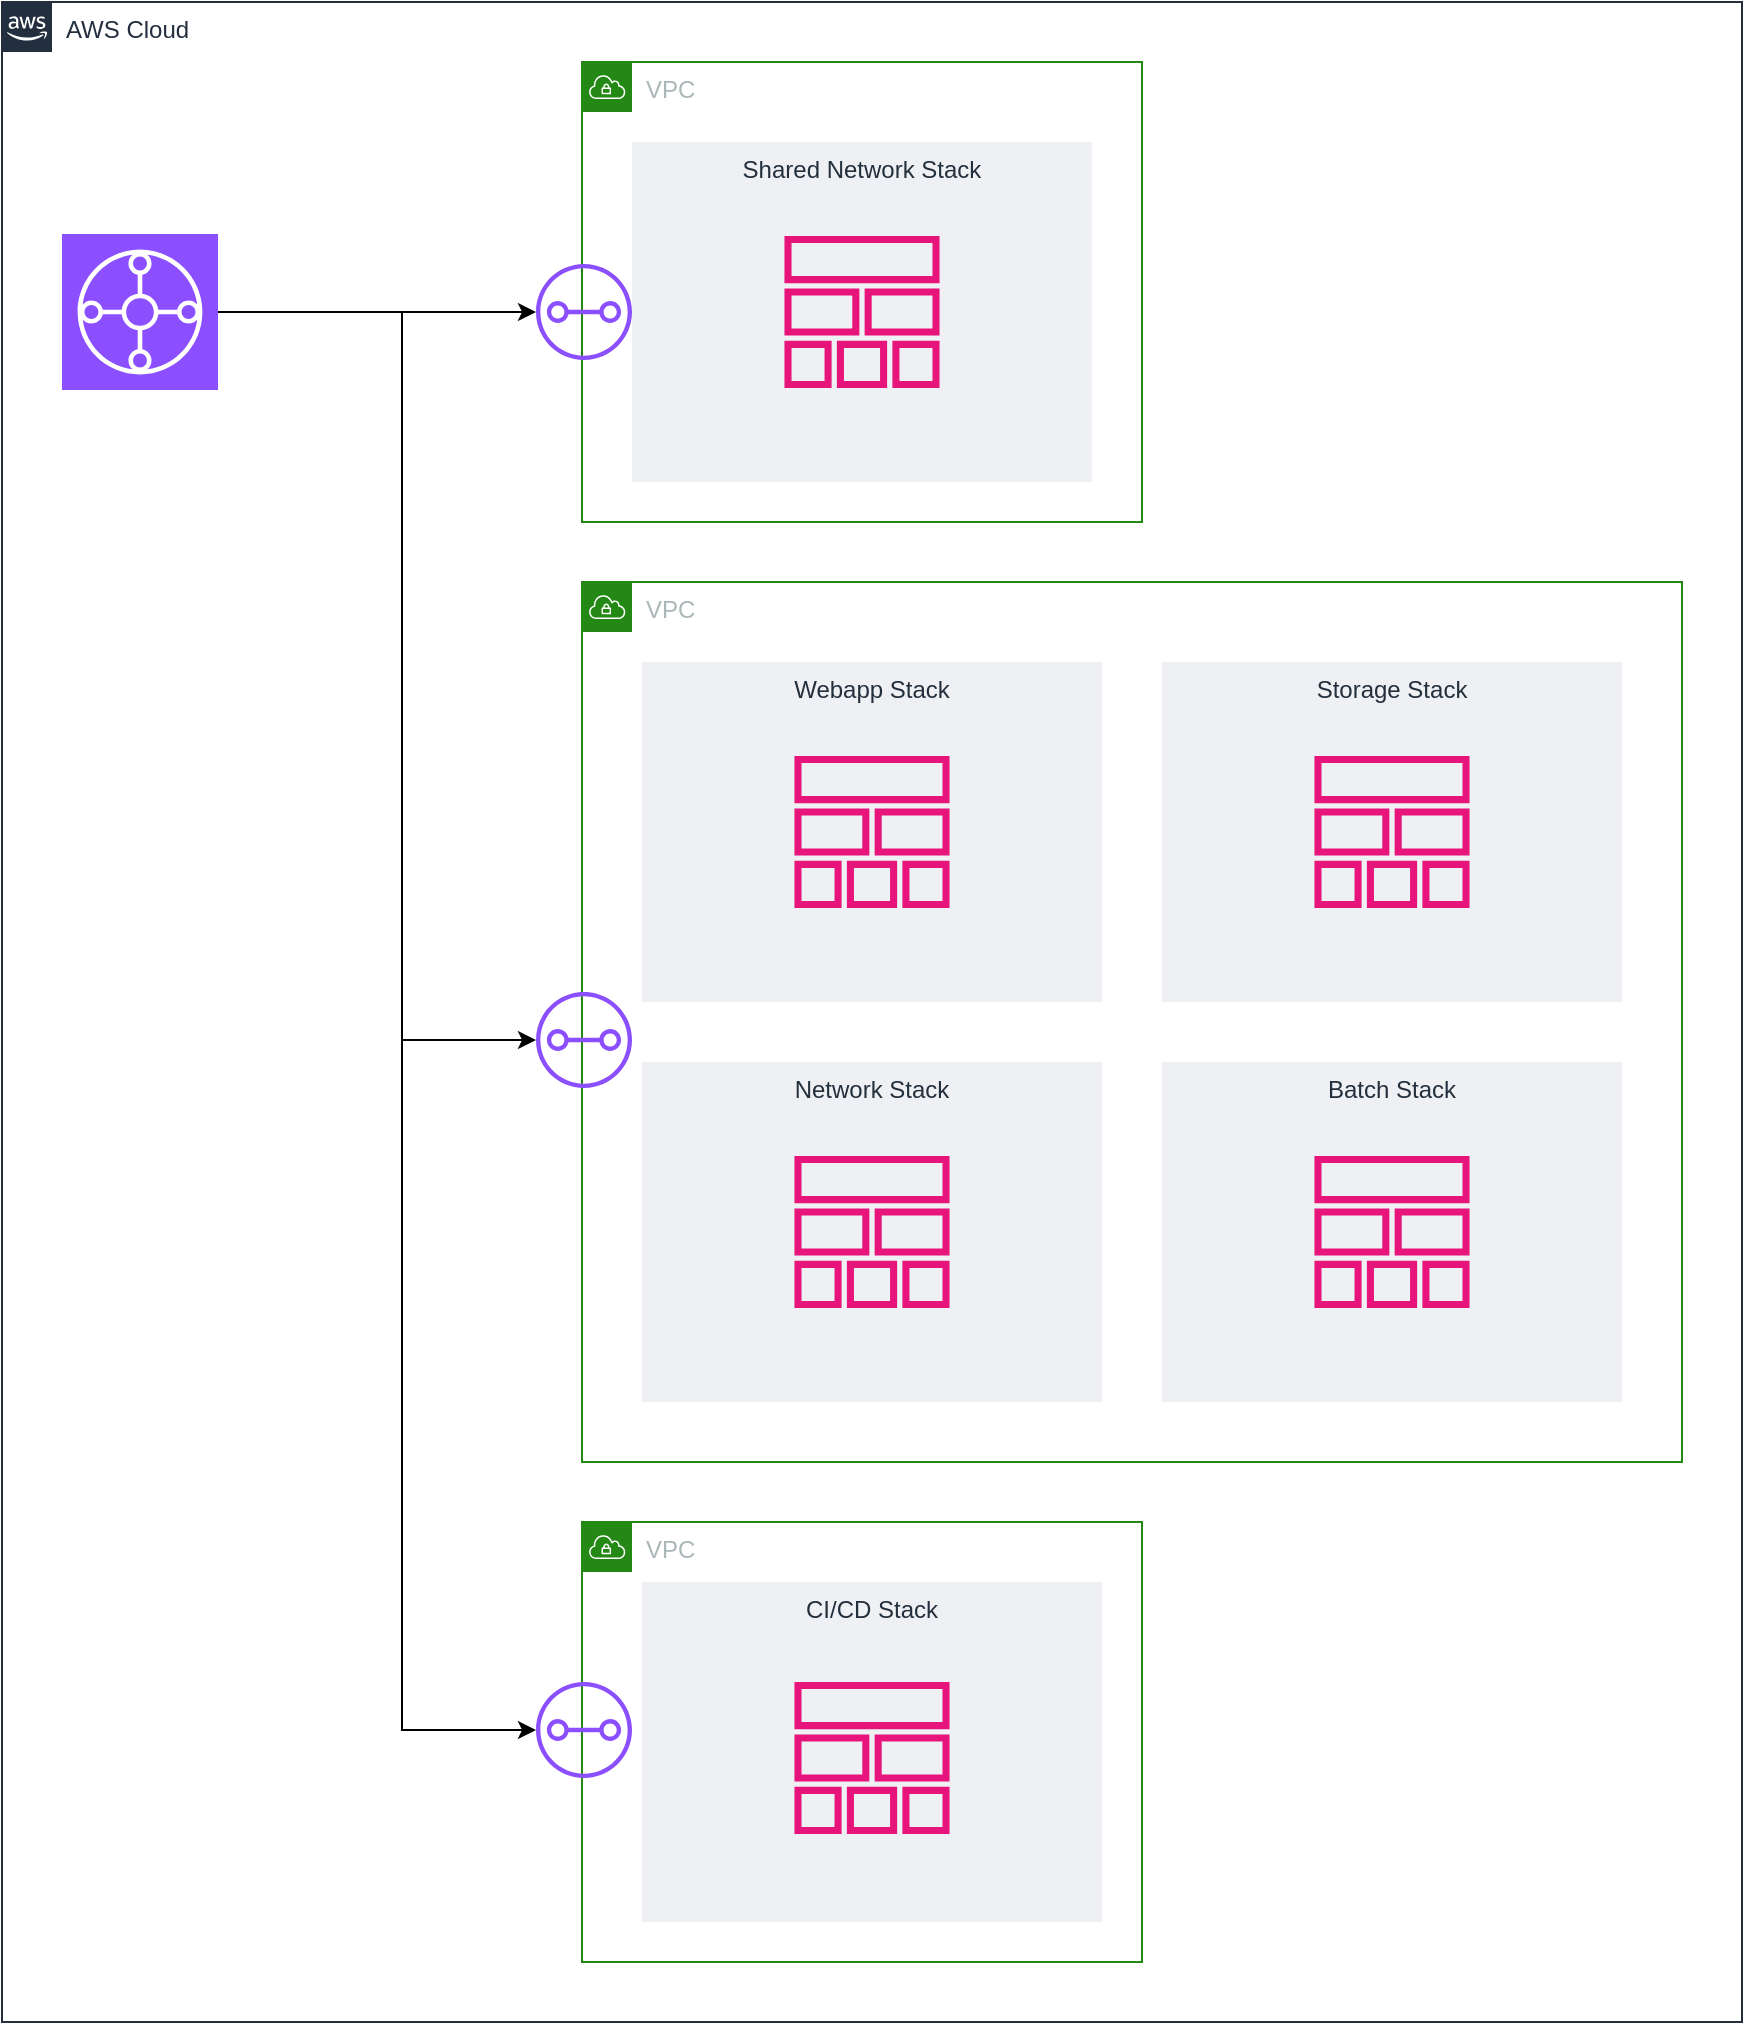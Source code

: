 <mxfile scale="1" border="0" version="21.7.4" type="device" pages="2">
  <diagram id="OgWmo9k_zObD6l9St7wO" name="stacks">
    <mxGraphModel dx="2206" dy="1171" grid="1" gridSize="10" guides="1" tooltips="1" connect="1" arrows="1" fold="1" page="1" pageScale="1" pageWidth="827" pageHeight="1169" math="0" shadow="0">
      <root>
        <mxCell id="0" />
        <mxCell id="1" parent="0" />
        <mxCell id="j7e-t2jM2b2qdzSvDSfa-3" value="AWS Cloud" style="points=[[0,0],[0.25,0],[0.5,0],[0.75,0],[1,0],[1,0.25],[1,0.5],[1,0.75],[1,1],[0.75,1],[0.5,1],[0.25,1],[0,1],[0,0.75],[0,0.5],[0,0.25]];outlineConnect=0;gradientColor=none;html=1;whiteSpace=wrap;fontSize=12;fontStyle=0;container=1;pointerEvents=0;collapsible=0;recursiveResize=0;shape=mxgraph.aws4.group;grIcon=mxgraph.aws4.group_aws_cloud_alt;strokeColor=#232F3E;fillColor=none;verticalAlign=top;align=left;spacingLeft=30;fontColor=#232F3E;dashed=0;" vertex="1" parent="1">
          <mxGeometry x="40" y="40" width="870" height="1010" as="geometry" />
        </mxCell>
        <mxCell id="j7e-t2jM2b2qdzSvDSfa-4" value="Shared Network Stack" style="fillColor=#EFF0F3;strokeColor=none;dashed=0;verticalAlign=top;fontStyle=0;fontColor=#232F3D;whiteSpace=wrap;html=1;" vertex="1" parent="j7e-t2jM2b2qdzSvDSfa-3">
          <mxGeometry x="315" y="70" width="230" height="170" as="geometry" />
        </mxCell>
        <mxCell id="j7e-t2jM2b2qdzSvDSfa-2" value="" style="sketch=0;outlineConnect=0;fontColor=#232F3E;gradientColor=none;fillColor=#E7157B;strokeColor=none;dashed=0;verticalLabelPosition=bottom;verticalAlign=top;align=center;html=1;fontSize=12;fontStyle=0;aspect=fixed;pointerEvents=1;shape=mxgraph.aws4.stack;" vertex="1" parent="j7e-t2jM2b2qdzSvDSfa-3">
          <mxGeometry x="391" y="117" width="78" height="76" as="geometry" />
        </mxCell>
        <mxCell id="j7e-t2jM2b2qdzSvDSfa-5" value="Webapp Stack" style="fillColor=#EFF0F3;strokeColor=none;dashed=0;verticalAlign=top;fontStyle=0;fontColor=#232F3D;whiteSpace=wrap;html=1;" vertex="1" parent="j7e-t2jM2b2qdzSvDSfa-3">
          <mxGeometry x="320" y="330" width="230" height="170" as="geometry" />
        </mxCell>
        <mxCell id="j7e-t2jM2b2qdzSvDSfa-6" value="" style="sketch=0;outlineConnect=0;fontColor=#232F3E;gradientColor=none;fillColor=#E7157B;strokeColor=none;dashed=0;verticalLabelPosition=bottom;verticalAlign=top;align=center;html=1;fontSize=12;fontStyle=0;aspect=fixed;pointerEvents=1;shape=mxgraph.aws4.stack;" vertex="1" parent="j7e-t2jM2b2qdzSvDSfa-3">
          <mxGeometry x="396" y="377" width="78" height="76" as="geometry" />
        </mxCell>
        <mxCell id="j7e-t2jM2b2qdzSvDSfa-9" value="CI/CD Stack" style="fillColor=#EFF0F3;strokeColor=none;dashed=0;verticalAlign=top;fontStyle=0;fontColor=#232F3D;whiteSpace=wrap;html=1;" vertex="1" parent="j7e-t2jM2b2qdzSvDSfa-3">
          <mxGeometry x="320" y="790" width="230" height="170" as="geometry" />
        </mxCell>
        <mxCell id="j7e-t2jM2b2qdzSvDSfa-10" value="" style="sketch=0;outlineConnect=0;fontColor=#232F3E;gradientColor=none;fillColor=#E7157B;strokeColor=none;dashed=0;verticalLabelPosition=bottom;verticalAlign=top;align=center;html=1;fontSize=12;fontStyle=0;aspect=fixed;pointerEvents=1;shape=mxgraph.aws4.stack;" vertex="1" parent="j7e-t2jM2b2qdzSvDSfa-3">
          <mxGeometry x="396" y="840" width="78" height="76" as="geometry" />
        </mxCell>
        <mxCell id="j7e-t2jM2b2qdzSvDSfa-13" value="VPC" style="points=[[0,0],[0.25,0],[0.5,0],[0.75,0],[1,0],[1,0.25],[1,0.5],[1,0.75],[1,1],[0.75,1],[0.5,1],[0.25,1],[0,1],[0,0.75],[0,0.5],[0,0.25]];outlineConnect=0;gradientColor=none;html=1;whiteSpace=wrap;fontSize=12;fontStyle=0;container=1;pointerEvents=0;collapsible=0;recursiveResize=0;shape=mxgraph.aws4.group;grIcon=mxgraph.aws4.group_vpc;strokeColor=#248814;fillColor=none;verticalAlign=top;align=left;spacingLeft=30;fontColor=#AAB7B8;dashed=0;" vertex="1" parent="j7e-t2jM2b2qdzSvDSfa-3">
          <mxGeometry x="290" y="290" width="550" height="440" as="geometry" />
        </mxCell>
        <mxCell id="j7e-t2jM2b2qdzSvDSfa-29" value="Network Stack" style="fillColor=#EFF0F3;strokeColor=none;dashed=0;verticalAlign=top;fontStyle=0;fontColor=#232F3D;whiteSpace=wrap;html=1;" vertex="1" parent="j7e-t2jM2b2qdzSvDSfa-13">
          <mxGeometry x="30" y="240" width="230" height="170" as="geometry" />
        </mxCell>
        <mxCell id="j7e-t2jM2b2qdzSvDSfa-30" value="" style="sketch=0;outlineConnect=0;fontColor=#232F3E;gradientColor=none;fillColor=#E7157B;strokeColor=none;dashed=0;verticalLabelPosition=bottom;verticalAlign=top;align=center;html=1;fontSize=12;fontStyle=0;aspect=fixed;pointerEvents=1;shape=mxgraph.aws4.stack;" vertex="1" parent="j7e-t2jM2b2qdzSvDSfa-13">
          <mxGeometry x="106" y="287" width="78" height="76" as="geometry" />
        </mxCell>
        <mxCell id="j7e-t2jM2b2qdzSvDSfa-7" value="Storage Stack" style="fillColor=#EFF0F3;strokeColor=none;dashed=0;verticalAlign=top;fontStyle=0;fontColor=#232F3D;whiteSpace=wrap;html=1;" vertex="1" parent="j7e-t2jM2b2qdzSvDSfa-13">
          <mxGeometry x="290" y="40" width="230" height="170" as="geometry" />
        </mxCell>
        <mxCell id="j7e-t2jM2b2qdzSvDSfa-8" value="" style="sketch=0;outlineConnect=0;fontColor=#232F3E;gradientColor=none;fillColor=#E7157B;strokeColor=none;dashed=0;verticalLabelPosition=bottom;verticalAlign=top;align=center;html=1;fontSize=12;fontStyle=0;aspect=fixed;pointerEvents=1;shape=mxgraph.aws4.stack;" vertex="1" parent="j7e-t2jM2b2qdzSvDSfa-13">
          <mxGeometry x="366" y="87" width="78" height="76" as="geometry" />
        </mxCell>
        <mxCell id="j7e-t2jM2b2qdzSvDSfa-12" value="Batch Stack" style="fillColor=#EFF0F3;strokeColor=none;dashed=0;verticalAlign=top;fontStyle=0;fontColor=#232F3D;whiteSpace=wrap;html=1;" vertex="1" parent="j7e-t2jM2b2qdzSvDSfa-13">
          <mxGeometry x="290" y="240" width="230" height="170" as="geometry" />
        </mxCell>
        <mxCell id="j7e-t2jM2b2qdzSvDSfa-11" value="" style="sketch=0;outlineConnect=0;fontColor=#232F3E;gradientColor=none;fillColor=#E7157B;strokeColor=none;dashed=0;verticalLabelPosition=bottom;verticalAlign=top;align=center;html=1;fontSize=12;fontStyle=0;aspect=fixed;pointerEvents=1;shape=mxgraph.aws4.stack;" vertex="1" parent="j7e-t2jM2b2qdzSvDSfa-13">
          <mxGeometry x="366" y="287" width="78" height="76" as="geometry" />
        </mxCell>
        <mxCell id="j7e-t2jM2b2qdzSvDSfa-14" value="VPC" style="points=[[0,0],[0.25,0],[0.5,0],[0.75,0],[1,0],[1,0.25],[1,0.5],[1,0.75],[1,1],[0.75,1],[0.5,1],[0.25,1],[0,1],[0,0.75],[0,0.5],[0,0.25]];outlineConnect=0;gradientColor=none;html=1;whiteSpace=wrap;fontSize=12;fontStyle=0;container=1;pointerEvents=0;collapsible=0;recursiveResize=0;shape=mxgraph.aws4.group;grIcon=mxgraph.aws4.group_vpc;strokeColor=#248814;fillColor=none;verticalAlign=top;align=left;spacingLeft=30;fontColor=#AAB7B8;dashed=0;" vertex="1" parent="j7e-t2jM2b2qdzSvDSfa-3">
          <mxGeometry x="290" y="760" width="280" height="220" as="geometry" />
        </mxCell>
        <mxCell id="j7e-t2jM2b2qdzSvDSfa-16" value="VPC" style="points=[[0,0],[0.25,0],[0.5,0],[0.75,0],[1,0],[1,0.25],[1,0.5],[1,0.75],[1,1],[0.75,1],[0.5,1],[0.25,1],[0,1],[0,0.75],[0,0.5],[0,0.25]];outlineConnect=0;gradientColor=none;html=1;whiteSpace=wrap;fontSize=12;fontStyle=0;container=1;pointerEvents=0;collapsible=0;recursiveResize=0;shape=mxgraph.aws4.group;grIcon=mxgraph.aws4.group_vpc;strokeColor=#248814;fillColor=none;verticalAlign=top;align=left;spacingLeft=30;fontColor=#AAB7B8;dashed=0;" vertex="1" parent="j7e-t2jM2b2qdzSvDSfa-3">
          <mxGeometry x="290" y="30" width="280" height="230" as="geometry" />
        </mxCell>
        <mxCell id="j7e-t2jM2b2qdzSvDSfa-24" style="edgeStyle=orthogonalEdgeStyle;rounded=0;orthogonalLoop=1;jettySize=auto;html=1;" edge="1" parent="j7e-t2jM2b2qdzSvDSfa-3" source="j7e-t2jM2b2qdzSvDSfa-19" target="j7e-t2jM2b2qdzSvDSfa-20">
          <mxGeometry relative="1" as="geometry" />
        </mxCell>
        <mxCell id="j7e-t2jM2b2qdzSvDSfa-25" style="edgeStyle=orthogonalEdgeStyle;rounded=0;orthogonalLoop=1;jettySize=auto;html=1;exitX=1;exitY=0.5;exitDx=0;exitDy=0;exitPerimeter=0;" edge="1" parent="j7e-t2jM2b2qdzSvDSfa-3" source="j7e-t2jM2b2qdzSvDSfa-19" target="j7e-t2jM2b2qdzSvDSfa-21">
          <mxGeometry relative="1" as="geometry">
            <mxPoint x="108" y="260" as="sourcePoint" />
            <Array as="points">
              <mxPoint x="200" y="155" />
              <mxPoint x="200" y="519" />
            </Array>
          </mxGeometry>
        </mxCell>
        <mxCell id="j7e-t2jM2b2qdzSvDSfa-28" style="edgeStyle=orthogonalEdgeStyle;rounded=0;orthogonalLoop=1;jettySize=auto;html=1;" edge="1" parent="j7e-t2jM2b2qdzSvDSfa-3" source="j7e-t2jM2b2qdzSvDSfa-19" target="j7e-t2jM2b2qdzSvDSfa-23">
          <mxGeometry relative="1" as="geometry">
            <Array as="points">
              <mxPoint x="200" y="155" />
              <mxPoint x="200" y="864" />
            </Array>
          </mxGeometry>
        </mxCell>
        <mxCell id="j7e-t2jM2b2qdzSvDSfa-19" value="" style="sketch=0;points=[[0,0,0],[0.25,0,0],[0.5,0,0],[0.75,0,0],[1,0,0],[0,1,0],[0.25,1,0],[0.5,1,0],[0.75,1,0],[1,1,0],[0,0.25,0],[0,0.5,0],[0,0.75,0],[1,0.25,0],[1,0.5,0],[1,0.75,0]];outlineConnect=0;fontColor=#232F3E;fillColor=#8C4FFF;strokeColor=#ffffff;dashed=0;verticalLabelPosition=bottom;verticalAlign=top;align=center;html=1;fontSize=12;fontStyle=0;aspect=fixed;shape=mxgraph.aws4.resourceIcon;resIcon=mxgraph.aws4.transit_gateway;" vertex="1" parent="j7e-t2jM2b2qdzSvDSfa-3">
          <mxGeometry x="30" y="116" width="78" height="78" as="geometry" />
        </mxCell>
        <mxCell id="j7e-t2jM2b2qdzSvDSfa-20" value="" style="sketch=0;outlineConnect=0;fontColor=#232F3E;gradientColor=none;fillColor=#8C4FFF;strokeColor=none;dashed=0;verticalLabelPosition=bottom;verticalAlign=top;align=center;html=1;fontSize=12;fontStyle=0;aspect=fixed;pointerEvents=1;shape=mxgraph.aws4.transit_gateway_attachment;" vertex="1" parent="j7e-t2jM2b2qdzSvDSfa-3">
          <mxGeometry x="267" y="131" width="48" height="48" as="geometry" />
        </mxCell>
        <mxCell id="j7e-t2jM2b2qdzSvDSfa-21" value="" style="sketch=0;outlineConnect=0;fontColor=#232F3E;gradientColor=none;fillColor=#8C4FFF;strokeColor=none;dashed=0;verticalLabelPosition=bottom;verticalAlign=top;align=center;html=1;fontSize=12;fontStyle=0;aspect=fixed;pointerEvents=1;shape=mxgraph.aws4.transit_gateway_attachment;" vertex="1" parent="j7e-t2jM2b2qdzSvDSfa-3">
          <mxGeometry x="267" y="495" width="48" height="48" as="geometry" />
        </mxCell>
        <mxCell id="j7e-t2jM2b2qdzSvDSfa-23" value="" style="sketch=0;outlineConnect=0;fontColor=#232F3E;gradientColor=none;fillColor=#8C4FFF;strokeColor=none;dashed=0;verticalLabelPosition=bottom;verticalAlign=top;align=center;html=1;fontSize=12;fontStyle=0;aspect=fixed;pointerEvents=1;shape=mxgraph.aws4.transit_gateway_attachment;" vertex="1" parent="j7e-t2jM2b2qdzSvDSfa-3">
          <mxGeometry x="267" y="840" width="48" height="48" as="geometry" />
        </mxCell>
      </root>
    </mxGraphModel>
  </diagram>
  <diagram name="Page-1" id="xfCFg2q3PXjRgIIT1SDN">
    <mxGraphModel dx="4568" dy="2622" grid="1" gridSize="10" guides="1" tooltips="1" connect="1" arrows="1" fold="1" page="1" pageScale="1" pageWidth="850" pageHeight="1100" math="0" shadow="0">
      <root>
        <mxCell id="0" />
        <mxCell id="1" parent="0" />
        <mxCell id="eevtwR0so6-mNdFsetsh-90" value="" style="rounded=0;whiteSpace=wrap;html=1;strokeColor=none;" parent="1" vertex="1">
          <mxGeometry x="-436" y="358" width="190" height="72" as="geometry" />
        </mxCell>
        <mxCell id="eevtwR0so6-mNdFsetsh-14" value="Availability zone A" style="sketch=0;outlineConnect=0;gradientColor=none;html=1;whiteSpace=wrap;fontSize=12;fontStyle=0;shape=mxgraph.aws4.group;grIcon=mxgraph.aws4.group_availability_zone;strokeColor=#545B64;fillColor=none;verticalAlign=top;align=left;spacingLeft=30;fontColor=#545B64;dashed=1;" parent="1" vertex="1">
          <mxGeometry x="-120" y="290" width="630" height="245" as="geometry" />
        </mxCell>
        <mxCell id="eevtwR0so6-mNdFsetsh-15" value="Availability zone B" style="sketch=0;outlineConnect=0;gradientColor=none;html=1;whiteSpace=wrap;fontSize=12;fontStyle=0;shape=mxgraph.aws4.group;grIcon=mxgraph.aws4.group_availability_zone;strokeColor=#545B64;fillColor=none;verticalAlign=bottom;align=left;spacingLeft=30;fontColor=#545B64;dashed=1;" parent="1" vertex="1">
          <mxGeometry x="-120" y="540" width="630" height="265" as="geometry" />
        </mxCell>
        <mxCell id="eevtwR0so6-mNdFsetsh-12" value="Private subnet" style="points=[[0,0],[0.25,0],[0.5,0],[0.75,0],[1,0],[1,0.25],[1,0.5],[1,0.75],[1,1],[0.75,1],[0.5,1],[0.25,1],[0,1],[0,0.75],[0,0.5],[0,0.25]];outlineConnect=0;gradientColor=none;html=1;whiteSpace=wrap;fontSize=12;fontStyle=0;container=1;pointerEvents=0;collapsible=0;recursiveResize=0;shape=mxgraph.aws4.group;grIcon=mxgraph.aws4.group_security_group;grStroke=0;strokeColor=#147EBA;fillColor=#E6F2F8;verticalAlign=top;align=left;spacingLeft=30;fontColor=#147EBA;dashed=0;" parent="1" vertex="1">
          <mxGeometry x="-100" y="315" width="600" height="465" as="geometry" />
        </mxCell>
        <mxCell id="eevtwR0so6-mNdFsetsh-13" value="AWS Lambda" style="sketch=0;points=[[0,0,0],[0.25,0,0],[0.5,0,0],[0.75,0,0],[1,0,0],[0,1,0],[0.25,1,0],[0.5,1,0],[0.75,1,0],[1,1,0],[0,0.25,0],[0,0.5,0],[0,0.75,0],[1,0.25,0],[1,0.5,0],[1,0.75,0]];outlineConnect=0;fontColor=#232F3E;gradientColor=#F78E04;gradientDirection=north;fillColor=#D05C17;strokeColor=#ffffff;dashed=0;verticalLabelPosition=bottom;verticalAlign=top;align=center;html=1;fontSize=12;fontStyle=0;aspect=fixed;shape=mxgraph.aws4.resourceIcon;resIcon=mxgraph.aws4.lambda;" parent="eevtwR0so6-mNdFsetsh-12" vertex="1">
          <mxGeometry x="292" y="185" width="78" height="78" as="geometry" />
        </mxCell>
        <mxCell id="eevtwR0so6-mNdFsetsh-16" value="&lt;div&gt;Primary&lt;/div&gt;&lt;div&gt;Amazon Aurora&lt;/div&gt;&lt;div&gt;(PostgreSQL)&lt;br&gt;&lt;/div&gt;" style="sketch=0;points=[[0,0,0],[0.25,0,0],[0.5,0,0],[0.75,0,0],[1,0,0],[0,1,0],[0.25,1,0],[0.5,1,0],[0.75,1,0],[1,1,0],[0,0.25,0],[0,0.5,0],[0,0.75,0],[1,0.25,0],[1,0.5,0],[1,0.75,0]];outlineConnect=0;fontColor=#232F3E;gradientColor=#4D72F3;gradientDirection=north;fillColor=#3334B9;strokeColor=#ffffff;dashed=0;verticalLabelPosition=bottom;verticalAlign=top;align=center;html=1;fontSize=12;fontStyle=0;aspect=fixed;shape=mxgraph.aws4.resourceIcon;resIcon=mxgraph.aws4.aurora;" parent="1" vertex="1">
          <mxGeometry x="410" y="390" width="78" height="78" as="geometry" />
        </mxCell>
        <mxCell id="eevtwR0so6-mNdFsetsh-17" value="&lt;div&gt;Read replica&lt;br&gt;&lt;/div&gt;&lt;div&gt;Amazon Aurora&lt;/div&gt;&lt;div&gt;(PostgreSQL)&lt;br&gt;&lt;/div&gt;" style="sketch=0;points=[[0,0,0],[0.25,0,0],[0.5,0,0],[0.75,0,0],[1,0,0],[0,1,0],[0.25,1,0],[0.5,1,0],[0.75,1,0],[1,1,0],[0,0.25,0],[0,0.5,0],[0,0.75,0],[1,0.25,0],[1,0.5,0],[1,0.75,0]];outlineConnect=0;fontColor=#232F3E;gradientColor=#4D72F3;gradientDirection=north;fillColor=#3334B9;strokeColor=#ffffff;dashed=0;verticalLabelPosition=bottom;verticalAlign=top;align=center;html=1;fontSize=12;fontStyle=0;aspect=fixed;shape=mxgraph.aws4.resourceIcon;resIcon=mxgraph.aws4.aurora;" parent="1" vertex="1">
          <mxGeometry x="410" y="610" width="78" height="78" as="geometry" />
        </mxCell>
        <mxCell id="eevtwR0so6-mNdFsetsh-63" style="edgeStyle=orthogonalEdgeStyle;rounded=0;orthogonalLoop=1;jettySize=auto;html=1;entryX=0;entryY=0.5;entryDx=0;entryDy=0;entryPerimeter=0;" parent="1" source="eevtwR0so6-mNdFsetsh-18" target="eevtwR0so6-mNdFsetsh-16" edge="1">
          <mxGeometry relative="1" as="geometry">
            <Array as="points">
              <mxPoint x="340" y="429" />
            </Array>
          </mxGeometry>
        </mxCell>
        <mxCell id="eevtwR0so6-mNdFsetsh-64" style="edgeStyle=orthogonalEdgeStyle;rounded=0;orthogonalLoop=1;jettySize=auto;html=1;entryX=0;entryY=0.5;entryDx=0;entryDy=0;entryPerimeter=0;" parent="1" target="eevtwR0so6-mNdFsetsh-17" edge="1">
          <mxGeometry relative="1" as="geometry">
            <mxPoint x="340" y="600" as="sourcePoint" />
            <Array as="points">
              <mxPoint x="340" y="649" />
            </Array>
          </mxGeometry>
        </mxCell>
        <mxCell id="eevtwR0so6-mNdFsetsh-18" value="RDS Proxy" style="sketch=0;outlineConnect=0;fontColor=#232F3E;gradientColor=none;fillColor=#2E27AD;strokeColor=none;dashed=0;verticalLabelPosition=bottom;verticalAlign=top;align=center;html=1;fontSize=12;fontStyle=0;aspect=fixed;pointerEvents=1;shape=mxgraph.aws4.rds_proxy;" parent="1" vertex="1">
          <mxGeometry x="300" y="500" width="78" height="78" as="geometry" />
        </mxCell>
        <mxCell id="eevtwR0so6-mNdFsetsh-60" style="edgeStyle=orthogonalEdgeStyle;rounded=0;orthogonalLoop=1;jettySize=auto;html=1;" parent="1" source="eevtwR0so6-mNdFsetsh-20" target="eevtwR0so6-mNdFsetsh-19" edge="1">
          <mxGeometry relative="1" as="geometry" />
        </mxCell>
        <mxCell id="eevtwR0so6-mNdFsetsh-20" value="&lt;div&gt;Application&lt;/div&gt;&lt;div&gt;Load Balancer&lt;/div&gt;" style="sketch=0;outlineConnect=0;fontColor=#232F3E;gradientColor=none;fillColor=#4D27AA;strokeColor=none;dashed=0;verticalLabelPosition=bottom;verticalAlign=top;align=center;html=1;fontSize=12;fontStyle=0;aspect=fixed;pointerEvents=1;shape=mxgraph.aws4.application_load_balancer;" parent="1" vertex="1">
          <mxGeometry x="-78" y="500" width="78" height="78" as="geometry" />
        </mxCell>
        <mxCell id="eevtwR0so6-mNdFsetsh-26" value="" style="rounded=0;whiteSpace=wrap;html=1;strokeColor=#FFB570;dashed=1;fillColor=none;" parent="1" vertex="1">
          <mxGeometry x="130" y="620" width="190" height="135" as="geometry" />
        </mxCell>
        <mxCell id="eevtwR0so6-mNdFsetsh-22" value="&lt;div&gt;Batch Containers&lt;/div&gt;" style="sketch=0;outlineConnect=0;fontColor=#232F3E;gradientColor=none;fillColor=#D45B07;strokeColor=none;dashed=0;verticalLabelPosition=bottom;verticalAlign=top;align=center;html=1;fontSize=12;fontStyle=0;aspect=fixed;pointerEvents=1;shape=mxgraph.aws4.container_1;" parent="1" vertex="1">
          <mxGeometry x="226" y="653" width="48" height="31" as="geometry" />
        </mxCell>
        <mxCell id="eevtwR0so6-mNdFsetsh-23" value="&lt;div&gt;AWS Fargate&lt;br&gt;&lt;/div&gt;" style="sketch=0;points=[[0,0,0],[0.25,0,0],[0.5,0,0],[0.75,0,0],[1,0,0],[0,1,0],[0.25,1,0],[0.5,1,0],[0.75,1,0],[1,1,0],[0,0.25,0],[0,0.5,0],[0,0.75,0],[1,0.25,0],[1,0.5,0],[1,0.75,0]];outlineConnect=0;fontColor=#232F3E;gradientColor=#F78E04;gradientDirection=north;fillColor=#D05C17;strokeColor=#ffffff;dashed=0;verticalLabelPosition=bottom;verticalAlign=top;align=center;html=1;fontSize=12;fontStyle=0;aspect=fixed;shape=mxgraph.aws4.resourceIcon;resIcon=mxgraph.aws4.fargate;" parent="1" vertex="1">
          <mxGeometry x="140" y="680" width="48" height="48" as="geometry" />
        </mxCell>
        <mxCell id="eevtwR0so6-mNdFsetsh-21" value="VPC Endpoint" style="sketch=0;outlineConnect=0;fontColor=#232F3E;gradientColor=none;fillColor=#4D27AA;strokeColor=none;dashed=0;verticalLabelPosition=bottom;verticalAlign=top;align=center;html=1;fontSize=12;fontStyle=0;aspect=fixed;pointerEvents=1;shape=mxgraph.aws4.endpoints;" parent="1" vertex="1">
          <mxGeometry x="20" y="1080" width="60" height="60" as="geometry" />
        </mxCell>
        <mxCell id="eevtwR0so6-mNdFsetsh-87" style="edgeStyle=orthogonalEdgeStyle;rounded=0;orthogonalLoop=1;jettySize=auto;html=1;" parent="1" source="eevtwR0so6-mNdFsetsh-38" target="jnUGs7JZ7DDKbkI--buy-14" edge="1">
          <mxGeometry relative="1" as="geometry">
            <Array as="points">
              <mxPoint x="-780" y="-60" />
              <mxPoint x="-780" y="-60" />
            </Array>
          </mxGeometry>
        </mxCell>
        <mxCell id="eevtwR0so6-mNdFsetsh-88" value="&lt;div&gt;Access via Direct Connect or VPN*&lt;br&gt;&lt;/div&gt;" style="edgeLabel;html=1;align=center;verticalAlign=middle;resizable=0;points=[];labelBackgroundColor=#FFFFFF;" parent="eevtwR0so6-mNdFsetsh-87" vertex="1" connectable="0">
          <mxGeometry x="-0.445" y="-1" relative="1" as="geometry">
            <mxPoint x="45" y="-2" as="offset" />
          </mxGeometry>
        </mxCell>
        <mxCell id="eevtwR0so6-mNdFsetsh-38" value="&lt;div&gt;Client&lt;/div&gt;&lt;div&gt;(Users)&lt;br&gt;&lt;/div&gt;" style="sketch=0;outlineConnect=0;fontColor=#232F3E;gradientColor=none;fillColor=#232F3D;strokeColor=none;dashed=0;verticalLabelPosition=bottom;verticalAlign=top;align=center;html=1;fontSize=12;fontStyle=0;aspect=fixed;pointerEvents=1;shape=mxgraph.aws4.client;" parent="1" vertex="1">
          <mxGeometry x="-960" y="-90" width="78" height="76" as="geometry" />
        </mxCell>
        <mxCell id="eevtwR0so6-mNdFsetsh-85" style="edgeStyle=orthogonalEdgeStyle;rounded=0;orthogonalLoop=1;jettySize=auto;html=1;entryX=0;entryY=0.5;entryDx=0;entryDy=0;entryPerimeter=0;" parent="1" source="eevtwR0so6-mNdFsetsh-40" target="eevtwR0so6-mNdFsetsh-56" edge="1">
          <mxGeometry relative="1" as="geometry" />
        </mxCell>
        <mxCell id="eevtwR0so6-mNdFsetsh-86" value="Push sorce&amp;nbsp; code" style="edgeLabel;html=1;align=center;verticalAlign=middle;resizable=0;points=[];" parent="eevtwR0so6-mNdFsetsh-85" vertex="1" connectable="0">
          <mxGeometry x="-0.163" relative="1" as="geometry">
            <mxPoint x="62" y="-10" as="offset" />
          </mxGeometry>
        </mxCell>
        <mxCell id="eevtwR0so6-mNdFsetsh-40" value="&lt;div&gt;Client&lt;/div&gt;&lt;div&gt;(Developers)&lt;br&gt;&lt;/div&gt;" style="sketch=0;outlineConnect=0;fontColor=#232F3E;gradientColor=none;fillColor=#232F3D;strokeColor=none;dashed=0;verticalLabelPosition=bottom;verticalAlign=top;align=center;html=1;fontSize=12;fontStyle=0;aspect=fixed;pointerEvents=1;shape=mxgraph.aws4.client;" parent="1" vertex="1">
          <mxGeometry x="-960" y="1401" width="78" height="76" as="geometry" />
        </mxCell>
        <mxCell id="eevtwR0so6-mNdFsetsh-67" style="edgeStyle=orthogonalEdgeStyle;rounded=0;orthogonalLoop=1;jettySize=auto;html=1;" parent="1" source="eevtwR0so6-mNdFsetsh-45" edge="1" target="x-yP1EZSNXh69R6zmH6n-9">
          <mxGeometry relative="1" as="geometry">
            <mxPoint x="225" y="890" as="targetPoint" />
          </mxGeometry>
        </mxCell>
        <mxCell id="eevtwR0so6-mNdFsetsh-45" value="Amazon ECS" style="sketch=0;points=[[0,0,0],[0.25,0,0],[0.5,0,0],[0.75,0,0],[1,0,0],[0,1,0],[0.25,1,0],[0.5,1,0],[0.75,1,0],[1,1,0],[0,0.25,0],[0,0.5,0],[0,0.75,0],[1,0.25,0],[1,0.5,0],[1,0.75,0]];outlineConnect=0;fontColor=#232F3E;gradientColor=#F78E04;gradientDirection=north;fillColor=#D05C17;strokeColor=#ffffff;dashed=0;verticalLabelPosition=bottom;verticalAlign=top;align=center;html=1;fontSize=12;fontStyle=0;aspect=fixed;shape=mxgraph.aws4.resourceIcon;resIcon=mxgraph.aws4.ecs;" parent="1" vertex="1">
          <mxGeometry x="186" y="1240" width="78" height="78" as="geometry" />
        </mxCell>
        <mxCell id="eevtwR0so6-mNdFsetsh-46" value="&lt;div&gt;Amazon S3&lt;/div&gt;&lt;div&gt;(Static Contents)&lt;br&gt;&lt;/div&gt;" style="sketch=0;points=[[0,0,0],[0.25,0,0],[0.5,0,0],[0.75,0,0],[1,0,0],[0,1,0],[0.25,1,0],[0.5,1,0],[0.75,1,0],[1,1,0],[0,0.25,0],[0,0.5,0],[0,0.75,0],[1,0.25,0],[1,0.5,0],[1,0.75,0]];outlineConnect=0;fontColor=#232F3E;gradientColor=#60A337;gradientDirection=north;fillColor=#277116;strokeColor=#ffffff;dashed=0;verticalLabelPosition=bottom;verticalAlign=top;align=center;html=1;fontSize=12;fontStyle=0;aspect=fixed;shape=mxgraph.aws4.resourceIcon;resIcon=mxgraph.aws4.s3;" parent="1" vertex="1">
          <mxGeometry x="11" y="1240" width="78" height="78" as="geometry" />
        </mxCell>
        <mxCell id="eevtwR0so6-mNdFsetsh-69" style="edgeStyle=orthogonalEdgeStyle;rounded=0;orthogonalLoop=1;jettySize=auto;html=1;entryX=1;entryY=0.5;entryDx=0;entryDy=0;entryPerimeter=0;" parent="1" source="eevtwR0so6-mNdFsetsh-47" target="eevtwR0so6-mNdFsetsh-45" edge="1">
          <mxGeometry relative="1" as="geometry" />
        </mxCell>
        <mxCell id="eevtwR0so6-mNdFsetsh-70" value="Run job" style="edgeLabel;html=1;align=center;verticalAlign=middle;resizable=0;points=[];" parent="eevtwR0so6-mNdFsetsh-69" vertex="1" connectable="0">
          <mxGeometry x="0.338" y="-3" relative="1" as="geometry">
            <mxPoint x="21" y="-6" as="offset" />
          </mxGeometry>
        </mxCell>
        <mxCell id="eevtwR0so6-mNdFsetsh-77" style="edgeStyle=orthogonalEdgeStyle;rounded=0;orthogonalLoop=1;jettySize=auto;html=1;entryX=0.5;entryY=0;entryDx=0;entryDy=0;entryPerimeter=0;" parent="1" target="eevtwR0so6-mNdFsetsh-49" edge="1">
          <mxGeometry relative="1" as="geometry">
            <mxPoint x="400" y="1340" as="sourcePoint" />
            <Array as="points">
              <mxPoint x="400" y="1360" />
              <mxPoint x="321" y="1360" />
            </Array>
          </mxGeometry>
        </mxCell>
        <mxCell id="eevtwR0so6-mNdFsetsh-78" style="edgeStyle=orthogonalEdgeStyle;rounded=0;orthogonalLoop=1;jettySize=auto;html=1;entryX=0.5;entryY=0;entryDx=0;entryDy=0;entryPerimeter=0;" parent="1" target="eevtwR0so6-mNdFsetsh-50" edge="1">
          <mxGeometry relative="1" as="geometry">
            <mxPoint x="400" y="1340" as="sourcePoint" />
            <mxPoint x="539" y="1390" as="targetPoint" />
            <Array as="points">
              <mxPoint x="400" y="1360" />
              <mxPoint x="480" y="1360" />
            </Array>
          </mxGeometry>
        </mxCell>
        <mxCell id="eevtwR0so6-mNdFsetsh-47" value="Step Functions" style="sketch=0;points=[[0,0,0],[0.25,0,0],[0.5,0,0],[0.75,0,0],[1,0,0],[0,1,0],[0.25,1,0],[0.5,1,0],[0.75,1,0],[1,1,0],[0,0.25,0],[0,0.5,0],[0,0.75,0],[1,0.25,0],[1,0.5,0],[1,0.75,0]];outlineConnect=0;fontColor=#232F3E;gradientColor=#FF4F8B;gradientDirection=north;fillColor=#BC1356;strokeColor=#ffffff;dashed=0;verticalLabelPosition=bottom;verticalAlign=top;align=center;html=1;fontSize=12;fontStyle=0;aspect=fixed;shape=mxgraph.aws4.resourceIcon;resIcon=mxgraph.aws4.step_functions;" parent="1" vertex="1">
          <mxGeometry x="360" y="1240" width="78" height="78" as="geometry" />
        </mxCell>
        <mxCell id="eevtwR0so6-mNdFsetsh-71" style="edgeStyle=orthogonalEdgeStyle;rounded=0;orthogonalLoop=1;jettySize=auto;html=1;entryX=1;entryY=0.5;entryDx=0;entryDy=0;entryPerimeter=0;" parent="1" source="eevtwR0so6-mNdFsetsh-48" target="eevtwR0so6-mNdFsetsh-47" edge="1">
          <mxGeometry relative="1" as="geometry" />
        </mxCell>
        <mxCell id="eevtwR0so6-mNdFsetsh-72" value="Run on schedule" style="edgeLabel;html=1;align=center;verticalAlign=middle;resizable=0;points=[];" parent="eevtwR0so6-mNdFsetsh-71" vertex="1" connectable="0">
          <mxGeometry x="-0.056" y="3" relative="1" as="geometry">
            <mxPoint x="1" y="-12" as="offset" />
          </mxGeometry>
        </mxCell>
        <mxCell id="eevtwR0so6-mNdFsetsh-48" value="Event Bridge" style="sketch=0;points=[[0,0,0],[0.25,0,0],[0.5,0,0],[0.75,0,0],[1,0,0],[0,1,0],[0.25,1,0],[0.5,1,0],[0.75,1,0],[1,1,0],[0,0.25,0],[0,0.5,0],[0,0.75,0],[1,0.25,0],[1,0.5,0],[1,0.75,0]];outlineConnect=0;fontColor=#232F3E;gradientColor=#FF4F8B;gradientDirection=north;fillColor=#BC1356;strokeColor=#ffffff;dashed=0;verticalLabelPosition=bottom;verticalAlign=top;align=center;html=1;fontSize=12;fontStyle=0;aspect=fixed;shape=mxgraph.aws4.resourceIcon;resIcon=mxgraph.aws4.eventbridge;" parent="1" vertex="1">
          <mxGeometry x="550" y="1240" width="78" height="78" as="geometry" />
        </mxCell>
        <mxCell id="eevtwR0so6-mNdFsetsh-49" value="Amazon SNS" style="sketch=0;points=[[0,0,0],[0.25,0,0],[0.5,0,0],[0.75,0,0],[1,0,0],[0,1,0],[0.25,1,0],[0.5,1,0],[0.75,1,0],[1,1,0],[0,0.25,0],[0,0.5,0],[0,0.75,0],[1,0.25,0],[1,0.5,0],[1,0.75,0]];outlineConnect=0;fontColor=#232F3E;gradientColor=#FF4F8B;gradientDirection=north;fillColor=#BC1356;strokeColor=#ffffff;dashed=0;verticalLabelPosition=bottom;verticalAlign=top;align=center;html=1;fontSize=12;fontStyle=0;aspect=fixed;shape=mxgraph.aws4.resourceIcon;resIcon=mxgraph.aws4.sns;" parent="1" vertex="1">
          <mxGeometry x="282" y="1393" width="78" height="78" as="geometry" />
        </mxCell>
        <mxCell id="eevtwR0so6-mNdFsetsh-50" value="DynamoDB" style="sketch=0;points=[[0,0,0],[0.25,0,0],[0.5,0,0],[0.75,0,0],[1,0,0],[0,1,0],[0.25,1,0],[0.5,1,0],[0.75,1,0],[1,1,0],[0,0.25,0],[0,0.5,0],[0,0.75,0],[1,0.25,0],[1,0.5,0],[1,0.75,0]];outlineConnect=0;fontColor=#232F3E;gradientColor=#4D72F3;gradientDirection=north;fillColor=#3334B9;strokeColor=#ffffff;dashed=0;verticalLabelPosition=bottom;verticalAlign=top;align=center;html=1;fontSize=12;fontStyle=0;aspect=fixed;shape=mxgraph.aws4.resourceIcon;resIcon=mxgraph.aws4.dynamodb;" parent="1" vertex="1">
          <mxGeometry x="440" y="1393" width="78" height="78" as="geometry" />
        </mxCell>
        <mxCell id="eevtwR0so6-mNdFsetsh-52" value="VPC" style="points=[[0,0],[0.25,0],[0.5,0],[0.75,0],[1,0],[1,0.25],[1,0.5],[1,0.75],[1,1],[0.75,1],[0.5,1],[0.25,1],[0,1],[0,0.75],[0,0.5],[0,0.25]];outlineConnect=0;gradientColor=none;html=1;whiteSpace=wrap;fontSize=12;fontStyle=0;container=1;pointerEvents=0;collapsible=0;recursiveResize=0;shape=mxgraph.aws4.group;grIcon=mxgraph.aws4.group_vpc;strokeColor=#248814;fillColor=none;verticalAlign=top;align=left;spacingLeft=30;fontColor=#AAB7B8;dashed=0;" parent="1" vertex="1">
          <mxGeometry x="-240" y="240" width="780" height="600" as="geometry" />
        </mxCell>
        <mxCell id="eevtwR0so6-mNdFsetsh-19" value="API Gateway" style="sketch=0;points=[[0,0,0],[0.25,0,0],[0.5,0,0],[0.75,0,0],[1,0,0],[0,1,0],[0.25,1,0],[0.5,1,0],[0.75,1,0],[1,1,0],[0,0.25,0],[0,0.5,0],[0,0.75,0],[1,0.25,0],[1,0.5,0],[1,0.75,0]];outlineConnect=0;fontColor=#232F3E;gradientColor=#FF4F8B;gradientDirection=north;fillColor=#BC1356;strokeColor=#ffffff;dashed=0;verticalLabelPosition=bottom;verticalAlign=top;align=center;html=1;fontSize=12;fontStyle=0;aspect=fixed;shape=mxgraph.aws4.resourceIcon;resIcon=mxgraph.aws4.api_gateway;" parent="eevtwR0so6-mNdFsetsh-52" vertex="1">
          <mxGeometry x="320" y="260" width="78" height="78" as="geometry" />
        </mxCell>
        <mxCell id="eevtwR0so6-mNdFsetsh-84" style="edgeStyle=orthogonalEdgeStyle;rounded=0;orthogonalLoop=1;jettySize=auto;html=1;entryX=0;entryY=0.5;entryDx=0;entryDy=0;entryPerimeter=0;" parent="1" source="eevtwR0so6-mNdFsetsh-56" target="eevtwR0so6-mNdFsetsh-57" edge="1">
          <mxGeometry relative="1" as="geometry" />
        </mxCell>
        <mxCell id="eevtwR0so6-mNdFsetsh-56" value="AWS CodeCommit" style="sketch=0;points=[[0,0,0],[0.25,0,0],[0.5,0,0],[0.75,0,0],[1,0,0],[0,1,0],[0.25,1,0],[0.5,1,0],[0.75,1,0],[1,1,0],[0,0.25,0],[0,0.5,0],[0,0.75,0],[1,0.25,0],[1,0.5,0],[1,0.75,0]];outlineConnect=0;fontColor=#232F3E;gradientColor=#4D72F3;gradientDirection=north;fillColor=#3334B9;strokeColor=#ffffff;dashed=0;verticalLabelPosition=bottom;verticalAlign=top;align=center;html=1;fontSize=12;fontStyle=0;aspect=fixed;shape=mxgraph.aws4.resourceIcon;resIcon=mxgraph.aws4.codecommit;" parent="1" vertex="1">
          <mxGeometry x="-270" y="1400" width="78" height="78" as="geometry" />
        </mxCell>
        <mxCell id="eevtwR0so6-mNdFsetsh-83" style="edgeStyle=orthogonalEdgeStyle;rounded=0;orthogonalLoop=1;jettySize=auto;html=1;" parent="1" source="eevtwR0so6-mNdFsetsh-57" edge="1">
          <mxGeometry relative="1" as="geometry">
            <mxPoint x="-80" y="1340" as="targetPoint" />
          </mxGeometry>
        </mxCell>
        <mxCell id="eevtwR0so6-mNdFsetsh-92" style="edgeStyle=orthogonalEdgeStyle;rounded=0;orthogonalLoop=1;jettySize=auto;html=1;" parent="1" source="eevtwR0so6-mNdFsetsh-57" edge="1">
          <mxGeometry relative="1" as="geometry">
            <mxPoint x="225" y="1340" as="targetPoint" />
          </mxGeometry>
        </mxCell>
        <mxCell id="eevtwR0so6-mNdFsetsh-98" value="Deploy" style="edgeLabel;html=1;align=center;verticalAlign=middle;resizable=0;points=[];" parent="eevtwR0so6-mNdFsetsh-92" vertex="1" connectable="0">
          <mxGeometry x="-0.518" y="1" relative="1" as="geometry">
            <mxPoint as="offset" />
          </mxGeometry>
        </mxCell>
        <mxCell id="eevtwR0so6-mNdFsetsh-57" value="AWS CodePipeline" style="sketch=0;points=[[0,0,0],[0.25,0,0],[0.5,0,0],[0.75,0,0],[1,0,0],[0,1,0],[0.25,1,0],[0.5,1,0],[0.75,1,0],[1,1,0],[0,0.25,0],[0,0.5,0],[0,0.75,0],[1,0.25,0],[1,0.5,0],[1,0.75,0]];outlineConnect=0;fontColor=#232F3E;gradientColor=#4D72F3;gradientDirection=north;fillColor=#3334B9;strokeColor=#ffffff;dashed=0;verticalLabelPosition=bottom;verticalAlign=top;align=center;html=1;fontSize=12;fontStyle=0;aspect=fixed;shape=mxgraph.aws4.resourceIcon;resIcon=mxgraph.aws4.codepipeline;" parent="1" vertex="1">
          <mxGeometry x="-119" y="1400" width="78" height="78" as="geometry" />
        </mxCell>
        <mxCell id="eevtwR0so6-mNdFsetsh-97" style="edgeStyle=orthogonalEdgeStyle;rounded=0;orthogonalLoop=1;jettySize=auto;html=1;entryX=0;entryY=0.5;entryDx=0;entryDy=0;entryPerimeter=0;" parent="1" source="eevtwR0so6-mNdFsetsh-58" target="eevtwR0so6-mNdFsetsh-46" edge="1">
          <mxGeometry relative="1" as="geometry" />
        </mxCell>
        <mxCell id="eevtwR0so6-mNdFsetsh-58" value="AWS CodeBuild" style="sketch=0;points=[[0,0,0],[0.25,0,0],[0.5,0,0],[0.75,0,0],[1,0,0],[0,1,0],[0.25,1,0],[0.5,1,0],[0.75,1,0],[1,1,0],[0,0.25,0],[0,0.5,0],[0,0.75,0],[1,0.25,0],[1,0.5,0],[1,0.75,0]];outlineConnect=0;fontColor=#232F3E;gradientColor=#4D72F3;gradientDirection=north;fillColor=#3334B9;strokeColor=#ffffff;dashed=0;verticalLabelPosition=bottom;verticalAlign=top;align=center;html=1;fontSize=12;fontStyle=0;aspect=fixed;shape=mxgraph.aws4.resourceIcon;resIcon=mxgraph.aws4.codebuild;" parent="1" vertex="1">
          <mxGeometry x="-120" y="1240" width="78" height="78" as="geometry" />
        </mxCell>
        <mxCell id="eevtwR0so6-mNdFsetsh-59" value="&lt;div&gt;ACM Certificate&lt;br&gt;&lt;/div&gt;" style="sketch=0;outlineConnect=0;fontColor=#232F3E;gradientColor=none;fillColor=#BF0816;strokeColor=none;dashed=0;verticalLabelPosition=bottom;verticalAlign=top;align=center;html=1;fontSize=12;fontStyle=0;aspect=fixed;pointerEvents=1;shape=mxgraph.aws4.certificate_manager_2;" parent="1" vertex="1">
          <mxGeometry x="-63" y="620.19" width="48" height="44.31" as="geometry" />
        </mxCell>
        <mxCell id="eevtwR0so6-mNdFsetsh-61" style="edgeStyle=orthogonalEdgeStyle;rounded=0;orthogonalLoop=1;jettySize=auto;html=1;" parent="1" source="eevtwR0so6-mNdFsetsh-19" target="eevtwR0so6-mNdFsetsh-13" edge="1">
          <mxGeometry relative="1" as="geometry" />
        </mxCell>
        <mxCell id="eevtwR0so6-mNdFsetsh-62" style="edgeStyle=orthogonalEdgeStyle;rounded=0;orthogonalLoop=1;jettySize=auto;html=1;" parent="1" source="eevtwR0so6-mNdFsetsh-13" target="eevtwR0so6-mNdFsetsh-18" edge="1">
          <mxGeometry relative="1" as="geometry" />
        </mxCell>
        <mxCell id="eevtwR0so6-mNdFsetsh-66" style="edgeStyle=orthogonalEdgeStyle;rounded=0;orthogonalLoop=1;jettySize=auto;html=1;entryX=0.5;entryY=1;entryDx=0;entryDy=0;exitX=0.5;exitY=0;exitDx=0;exitDy=0;" parent="1" source="x-yP1EZSNXh69R6zmH6n-5" target="eevtwR0so6-mNdFsetsh-26" edge="1">
          <mxGeometry relative="1" as="geometry">
            <mxPoint x="225" y="810" as="sourcePoint" />
          </mxGeometry>
        </mxCell>
        <mxCell id="eevtwR0so6-mNdFsetsh-79" value="Notification" style="text;html=1;align=center;verticalAlign=middle;resizable=0;points=[];autosize=1;strokeColor=none;fillColor=none;" parent="1" vertex="1">
          <mxGeometry x="240" y="1360" width="80" height="30" as="geometry" />
        </mxCell>
        <mxCell id="eevtwR0so6-mNdFsetsh-80" value="Put job result" style="text;html=1;align=center;verticalAlign=middle;resizable=0;points=[];autosize=1;strokeColor=none;fillColor=none;" parent="1" vertex="1">
          <mxGeometry x="500" y="1360" width="90" height="30" as="geometry" />
        </mxCell>
        <mxCell id="eevtwR0so6-mNdFsetsh-94" value="" style="endArrow=classic;html=1;rounded=0;" parent="1" target="eevtwR0so6-mNdFsetsh-21" edge="1">
          <mxGeometry width="50" height="50" relative="1" as="geometry">
            <mxPoint x="50" y="540" as="sourcePoint" />
            <mxPoint x="340" y="900" as="targetPoint" />
            <Array as="points">
              <mxPoint x="50" y="740" />
            </Array>
          </mxGeometry>
        </mxCell>
        <mxCell id="eevtwR0so6-mNdFsetsh-95" value="" style="endArrow=classic;html=1;rounded=0;entryX=0.5;entryY=0;entryDx=0;entryDy=0;entryPerimeter=0;" parent="1" target="eevtwR0so6-mNdFsetsh-46" edge="1">
          <mxGeometry width="50" height="50" relative="1" as="geometry">
            <mxPoint x="50" y="890" as="sourcePoint" />
            <mxPoint x="340" y="900" as="targetPoint" />
          </mxGeometry>
        </mxCell>
        <mxCell id="eevtwR0so6-mNdFsetsh-96" value="AWS Cloud" style="points=[[0,0],[0.25,0],[0.5,0],[0.75,0],[1,0],[1,0.25],[1,0.5],[1,0.75],[1,1],[0.75,1],[0.5,1],[0.25,1],[0,1],[0,0.75],[0,0.5],[0,0.25]];outlineConnect=0;gradientColor=none;html=1;whiteSpace=wrap;fontSize=12;fontStyle=0;container=0;pointerEvents=0;collapsible=0;recursiveResize=0;shape=mxgraph.aws4.group;grIcon=mxgraph.aws4.group_aws_cloud_alt;strokeColor=#232F3E;fillColor=none;verticalAlign=top;align=left;spacingLeft=30;fontColor=#232F3E;dashed=0;" parent="1" vertex="1">
          <mxGeometry x="-820" y="-180" width="1500" height="1700" as="geometry" />
        </mxCell>
        <mxCell id="jnUGs7JZ7DDKbkI--buy-9" value="VPC (For Route53)" style="points=[[0,0],[0.25,0],[0.5,0],[0.75,0],[1,0],[1,0.25],[1,0.5],[1,0.75],[1,1],[0.75,1],[0.5,1],[0.25,1],[0,1],[0,0.75],[0,0.5],[0,0.25]];outlineConnect=0;gradientColor=none;html=1;whiteSpace=wrap;fontSize=12;fontStyle=0;container=1;pointerEvents=0;collapsible=0;recursiveResize=0;shape=mxgraph.aws4.group;grIcon=mxgraph.aws4.group_vpc;strokeColor=#248814;fillColor=none;verticalAlign=top;align=left;spacingLeft=30;fontColor=#AAB7B8;dashed=0;" parent="1" vertex="1">
          <mxGeometry x="-240" y="-150" width="490" height="210.5" as="geometry" />
        </mxCell>
        <mxCell id="jnUGs7JZ7DDKbkI--buy-14" value="" style="sketch=0;outlineConnect=0;fontColor=#232F3E;gradientColor=none;fillColor=#8C4FFF;strokeColor=none;dashed=0;verticalLabelPosition=bottom;verticalAlign=top;align=center;html=1;fontSize=12;fontStyle=0;aspect=fixed;pointerEvents=1;shape=mxgraph.aws4.endpoints;" parent="jnUGs7JZ7DDKbkI--buy-9" vertex="1">
          <mxGeometry x="142" y="49.5" width="78" height="78" as="geometry" />
        </mxCell>
        <mxCell id="eevtwR0so6-mNdFsetsh-54" value="&lt;div&gt;&lt;br&gt;&lt;/div&gt;&lt;div&gt;Private Hosted Zone&lt;br&gt;&lt;/div&gt;" style="sketch=0;outlineConnect=0;fontColor=#232F3E;gradientColor=none;fillColor=#4D27AA;strokeColor=none;dashed=0;verticalLabelPosition=bottom;verticalAlign=top;align=center;html=1;fontSize=12;fontStyle=0;aspect=fixed;pointerEvents=1;shape=mxgraph.aws4.hosted_zone;" parent="jnUGs7JZ7DDKbkI--buy-9" vertex="1">
          <mxGeometry x="40" y="113.43" width="58" height="57.26" as="geometry" />
        </mxCell>
        <mxCell id="eevtwR0so6-mNdFsetsh-55" value="Amazon Route 53" style="sketch=0;points=[[0,0,0],[0.25,0,0],[0.5,0,0],[0.75,0,0],[1,0,0],[0,1,0],[0.25,1,0],[0.5,1,0],[0.75,1,0],[1,1,0],[0,0.25,0],[0,0.5,0],[0,0.75,0],[1,0.25,0],[1,0.5,0],[1,0.75,0]];outlineConnect=0;fontColor=#232F3E;gradientColor=#945DF2;gradientDirection=north;fillColor=#5A30B5;strokeColor=#ffffff;dashed=0;verticalLabelPosition=bottom;verticalAlign=top;align=center;html=1;fontSize=12;fontStyle=0;aspect=fixed;shape=mxgraph.aws4.resourceIcon;resIcon=mxgraph.aws4.route_53;" parent="jnUGs7JZ7DDKbkI--buy-9" vertex="1">
          <mxGeometry x="290" y="113.43" width="78" height="78" as="geometry" />
        </mxCell>
        <mxCell id="ZmK4gm3XZLp3F7s2Jleu-2" style="edgeStyle=none;curved=1;rounded=0;orthogonalLoop=1;jettySize=auto;html=1;entryX=0;entryY=0.75;entryDx=0;entryDy=0;entryPerimeter=0;fontSize=12;startSize=8;endSize=8;" parent="1" source="eevtwR0so6-mNdFsetsh-22" target="eevtwR0so6-mNdFsetsh-17" edge="1">
          <mxGeometry relative="1" as="geometry" />
        </mxCell>
        <mxCell id="FbcIof9eUmZf9t1YWD_p-2" value="&lt;div&gt;※Configuration of Direct Connect&amp;nbsp; or VPN is out of scope. So this diagram is partially omitted. If you want to confirm sample app, please use RDP via Fleet Manager.&lt;br&gt;&lt;/div&gt;" style="text;html=1;align=center;verticalAlign=middle;resizable=0;points=[];autosize=1;strokeColor=none;fillColor=none;" parent="1" vertex="1">
          <mxGeometry x="-400" y="1520" width="890" height="30" as="geometry" />
        </mxCell>
        <mxCell id="x-yP1EZSNXh69R6zmH6n-5" value="VPC (Shared)" style="points=[[0,0],[0.25,0],[0.5,0],[0.75,0],[1,0],[1,0.25],[1,0.5],[1,0.75],[1,1],[0.75,1],[0.5,1],[0.25,1],[0,1],[0,0.75],[0,0.5],[0,0.25]];outlineConnect=0;gradientColor=none;html=1;whiteSpace=wrap;fontSize=12;fontStyle=0;container=1;pointerEvents=0;collapsible=0;recursiveResize=0;shape=mxgraph.aws4.group;grIcon=mxgraph.aws4.group_vpc;strokeColor=#248814;fillColor=none;verticalAlign=top;align=left;spacingLeft=30;fontColor=#AAB7B8;dashed=0;" vertex="1" parent="1">
          <mxGeometry x="-240" y="950" width="780" height="160" as="geometry" />
        </mxCell>
        <mxCell id="x-yP1EZSNXh69R6zmH6n-9" value="VPC Endpoint" style="sketch=0;outlineConnect=0;fontColor=#232F3E;gradientColor=none;fillColor=#4D27AA;strokeColor=none;dashed=0;verticalLabelPosition=bottom;verticalAlign=top;align=center;html=1;fontSize=12;fontStyle=0;aspect=fixed;pointerEvents=1;shape=mxgraph.aws4.endpoints;" vertex="1" parent="x-yP1EZSNXh69R6zmH6n-5">
          <mxGeometry x="435" y="130" width="60" height="60" as="geometry" />
        </mxCell>
      </root>
    </mxGraphModel>
  </diagram>
</mxfile>
